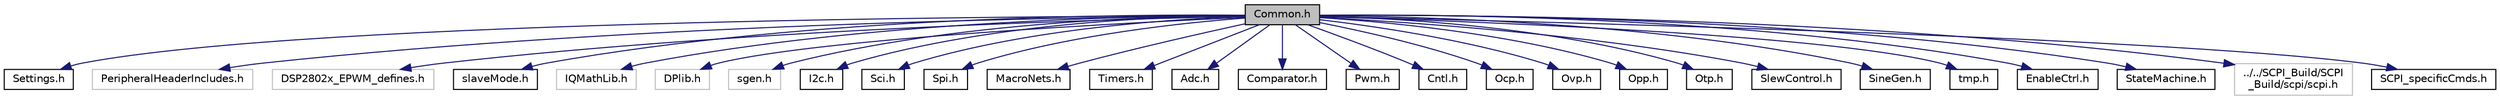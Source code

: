 digraph "Common.h"
{
  edge [fontname="Helvetica",fontsize="10",labelfontname="Helvetica",labelfontsize="10"];
  node [fontname="Helvetica",fontsize="10",shape=record];
  Node1 [label="Common.h",height=0.2,width=0.4,color="black", fillcolor="grey75", style="filled" fontcolor="black"];
  Node1 -> Node2 [color="midnightblue",fontsize="10",style="solid",fontname="Helvetica"];
  Node2 [label="Settings.h",height=0.2,width=0.4,color="black", fillcolor="white", style="filled",URL="$a00043.html",tooltip="Major build definitions and settings for the project. "];
  Node1 -> Node3 [color="midnightblue",fontsize="10",style="solid",fontname="Helvetica"];
  Node3 [label="PeripheralHeaderIncludes.h",height=0.2,width=0.4,color="grey75", fillcolor="white", style="filled"];
  Node1 -> Node4 [color="midnightblue",fontsize="10",style="solid",fontname="Helvetica"];
  Node4 [label="DSP2802x_EPWM_defines.h",height=0.2,width=0.4,color="grey75", fillcolor="white", style="filled"];
  Node1 -> Node5 [color="midnightblue",fontsize="10",style="solid",fontname="Helvetica"];
  Node5 [label="slaveMode.h",height=0.2,width=0.4,color="black", fillcolor="white", style="filled",URL="$a00047.html",tooltip="Functions and variables used in detection of the mode of the unit. "];
  Node1 -> Node6 [color="midnightblue",fontsize="10",style="solid",fontname="Helvetica"];
  Node6 [label="IQMathLib.h",height=0.2,width=0.4,color="grey75", fillcolor="white", style="filled"];
  Node1 -> Node7 [color="midnightblue",fontsize="10",style="solid",fontname="Helvetica"];
  Node7 [label="DPlib.h",height=0.2,width=0.4,color="grey75", fillcolor="white", style="filled"];
  Node1 -> Node8 [color="midnightblue",fontsize="10",style="solid",fontname="Helvetica"];
  Node8 [label="sgen.h",height=0.2,width=0.4,color="grey75", fillcolor="white", style="filled"];
  Node1 -> Node9 [color="midnightblue",fontsize="10",style="solid",fontname="Helvetica"];
  Node9 [label="I2c.h",height=0.2,width=0.4,color="black", fillcolor="white", style="filled",URL="$a00025.html",tooltip="Inter-integrated circuit communications functions. "];
  Node1 -> Node10 [color="midnightblue",fontsize="10",style="solid",fontname="Helvetica"];
  Node10 [label="Sci.h",height=0.2,width=0.4,color="black", fillcolor="white", style="filled",URL="$a00040.html",tooltip="Serial communications interface functions. "];
  Node1 -> Node11 [color="midnightblue",fontsize="10",style="solid",fontname="Helvetica"];
  Node11 [label="Spi.h",height=0.2,width=0.4,color="black", fillcolor="white", style="filled",URL="$a00051.html",tooltip="Serial peripheral interface communications functions. "];
  Node1 -> Node12 [color="midnightblue",fontsize="10",style="solid",fontname="Helvetica"];
  Node12 [label="MacroNets.h",height=0.2,width=0.4,color="black", fillcolor="white", style="filled",URL="$a00027.html",tooltip="DPLib macro net and value control functions. "];
  Node1 -> Node13 [color="midnightblue",fontsize="10",style="solid",fontname="Helvetica"];
  Node13 [label="Timers.h",height=0.2,width=0.4,color="black", fillcolor="white", style="filled",URL="$a00056.html",tooltip="Real and virtual timer functions. "];
  Node1 -> Node14 [color="midnightblue",fontsize="10",style="solid",fontname="Helvetica"];
  Node14 [label="Adc.h",height=0.2,width=0.4,color="black", fillcolor="white", style="filled",URL="$a00012.html",tooltip="ADC functions. "];
  Node1 -> Node15 [color="midnightblue",fontsize="10",style="solid",fontname="Helvetica"];
  Node15 [label="Comparator.h",height=0.2,width=0.4,color="black", fillcolor="white", style="filled",URL="$a00017.html",tooltip="Comparator, DAC and trip zone functions. "];
  Node1 -> Node16 [color="midnightblue",fontsize="10",style="solid",fontname="Helvetica"];
  Node16 [label="Pwm.h",height=0.2,width=0.4,color="black", fillcolor="white", style="filled",URL="$a00038.html",tooltip="PWM and related functions. "];
  Node1 -> Node17 [color="midnightblue",fontsize="10",style="solid",fontname="Helvetica"];
  Node17 [label="Cntl.h",height=0.2,width=0.4,color="black", fillcolor="white", style="filled",URL="$a00014.html",tooltip="DPLib CNTL Macro related helper functions. "];
  Node1 -> Node18 [color="midnightblue",fontsize="10",style="solid",fontname="Helvetica"];
  Node18 [label="Ocp.h",height=0.2,width=0.4,color="black", fillcolor="white", style="filled",URL="$a00030.html",tooltip="Over-current protection functions. "];
  Node1 -> Node19 [color="midnightblue",fontsize="10",style="solid",fontname="Helvetica"];
  Node19 [label="Ovp.h",height=0.2,width=0.4,color="black", fillcolor="white", style="filled",URL="$a00036.html",tooltip="Over-voltage protection functions. "];
  Node1 -> Node20 [color="midnightblue",fontsize="10",style="solid",fontname="Helvetica"];
  Node20 [label="Opp.h",height=0.2,width=0.4,color="black", fillcolor="white", style="filled",URL="$a00032.html",tooltip="Over-power protection functions. "];
  Node1 -> Node21 [color="midnightblue",fontsize="10",style="solid",fontname="Helvetica"];
  Node21 [label="Otp.h",height=0.2,width=0.4,color="black", fillcolor="white", style="filled",URL="$a00034.html",tooltip="Over-temperature protection functions. "];
  Node1 -> Node22 [color="midnightblue",fontsize="10",style="solid",fontname="Helvetica"];
  Node22 [label="SlewControl.h",height=0.2,width=0.4,color="black", fillcolor="white", style="filled",URL="$a00049.html",tooltip="Slew control functions. "];
  Node1 -> Node23 [color="midnightblue",fontsize="10",style="solid",fontname="Helvetica"];
  Node23 [label="SineGen.h",height=0.2,width=0.4,color="black", fillcolor="white", style="filled",URL="$a00045.html",tooltip="Signal generator functions. "];
  Node1 -> Node24 [color="midnightblue",fontsize="10",style="solid",fontname="Helvetica"];
  Node24 [label="tmp.h",height=0.2,width=0.4,color="black", fillcolor="white", style="filled",URL="$a00058.html",tooltip="Temperature sensor functions. "];
  Node1 -> Node25 [color="midnightblue",fontsize="10",style="solid",fontname="Helvetica"];
  Node25 [label="EnableCtrl.h",height=0.2,width=0.4,color="black", fillcolor="white", style="filled",URL="$a00023.html",tooltip="Functions for enabling and disabling circuit sections via I2C. "];
  Node1 -> Node26 [color="midnightblue",fontsize="10",style="solid",fontname="Helvetica"];
  Node26 [label="StateMachine.h",height=0.2,width=0.4,color="black", fillcolor="white", style="filled",URL="$a00054.html",tooltip="State machine functions. "];
  Node1 -> Node27 [color="midnightblue",fontsize="10",style="solid",fontname="Helvetica"];
  Node27 [label="../../SCPI_Build/SCPI\l_Build/scpi/scpi.h",height=0.2,width=0.4,color="grey75", fillcolor="white", style="filled"];
  Node1 -> Node28 [color="midnightblue",fontsize="10",style="solid",fontname="Helvetica"];
  Node28 [label="SCPI_specificCmds.h",height=0.2,width=0.4,color="black", fillcolor="white", style="filled",URL="$a00042.html"];
}
